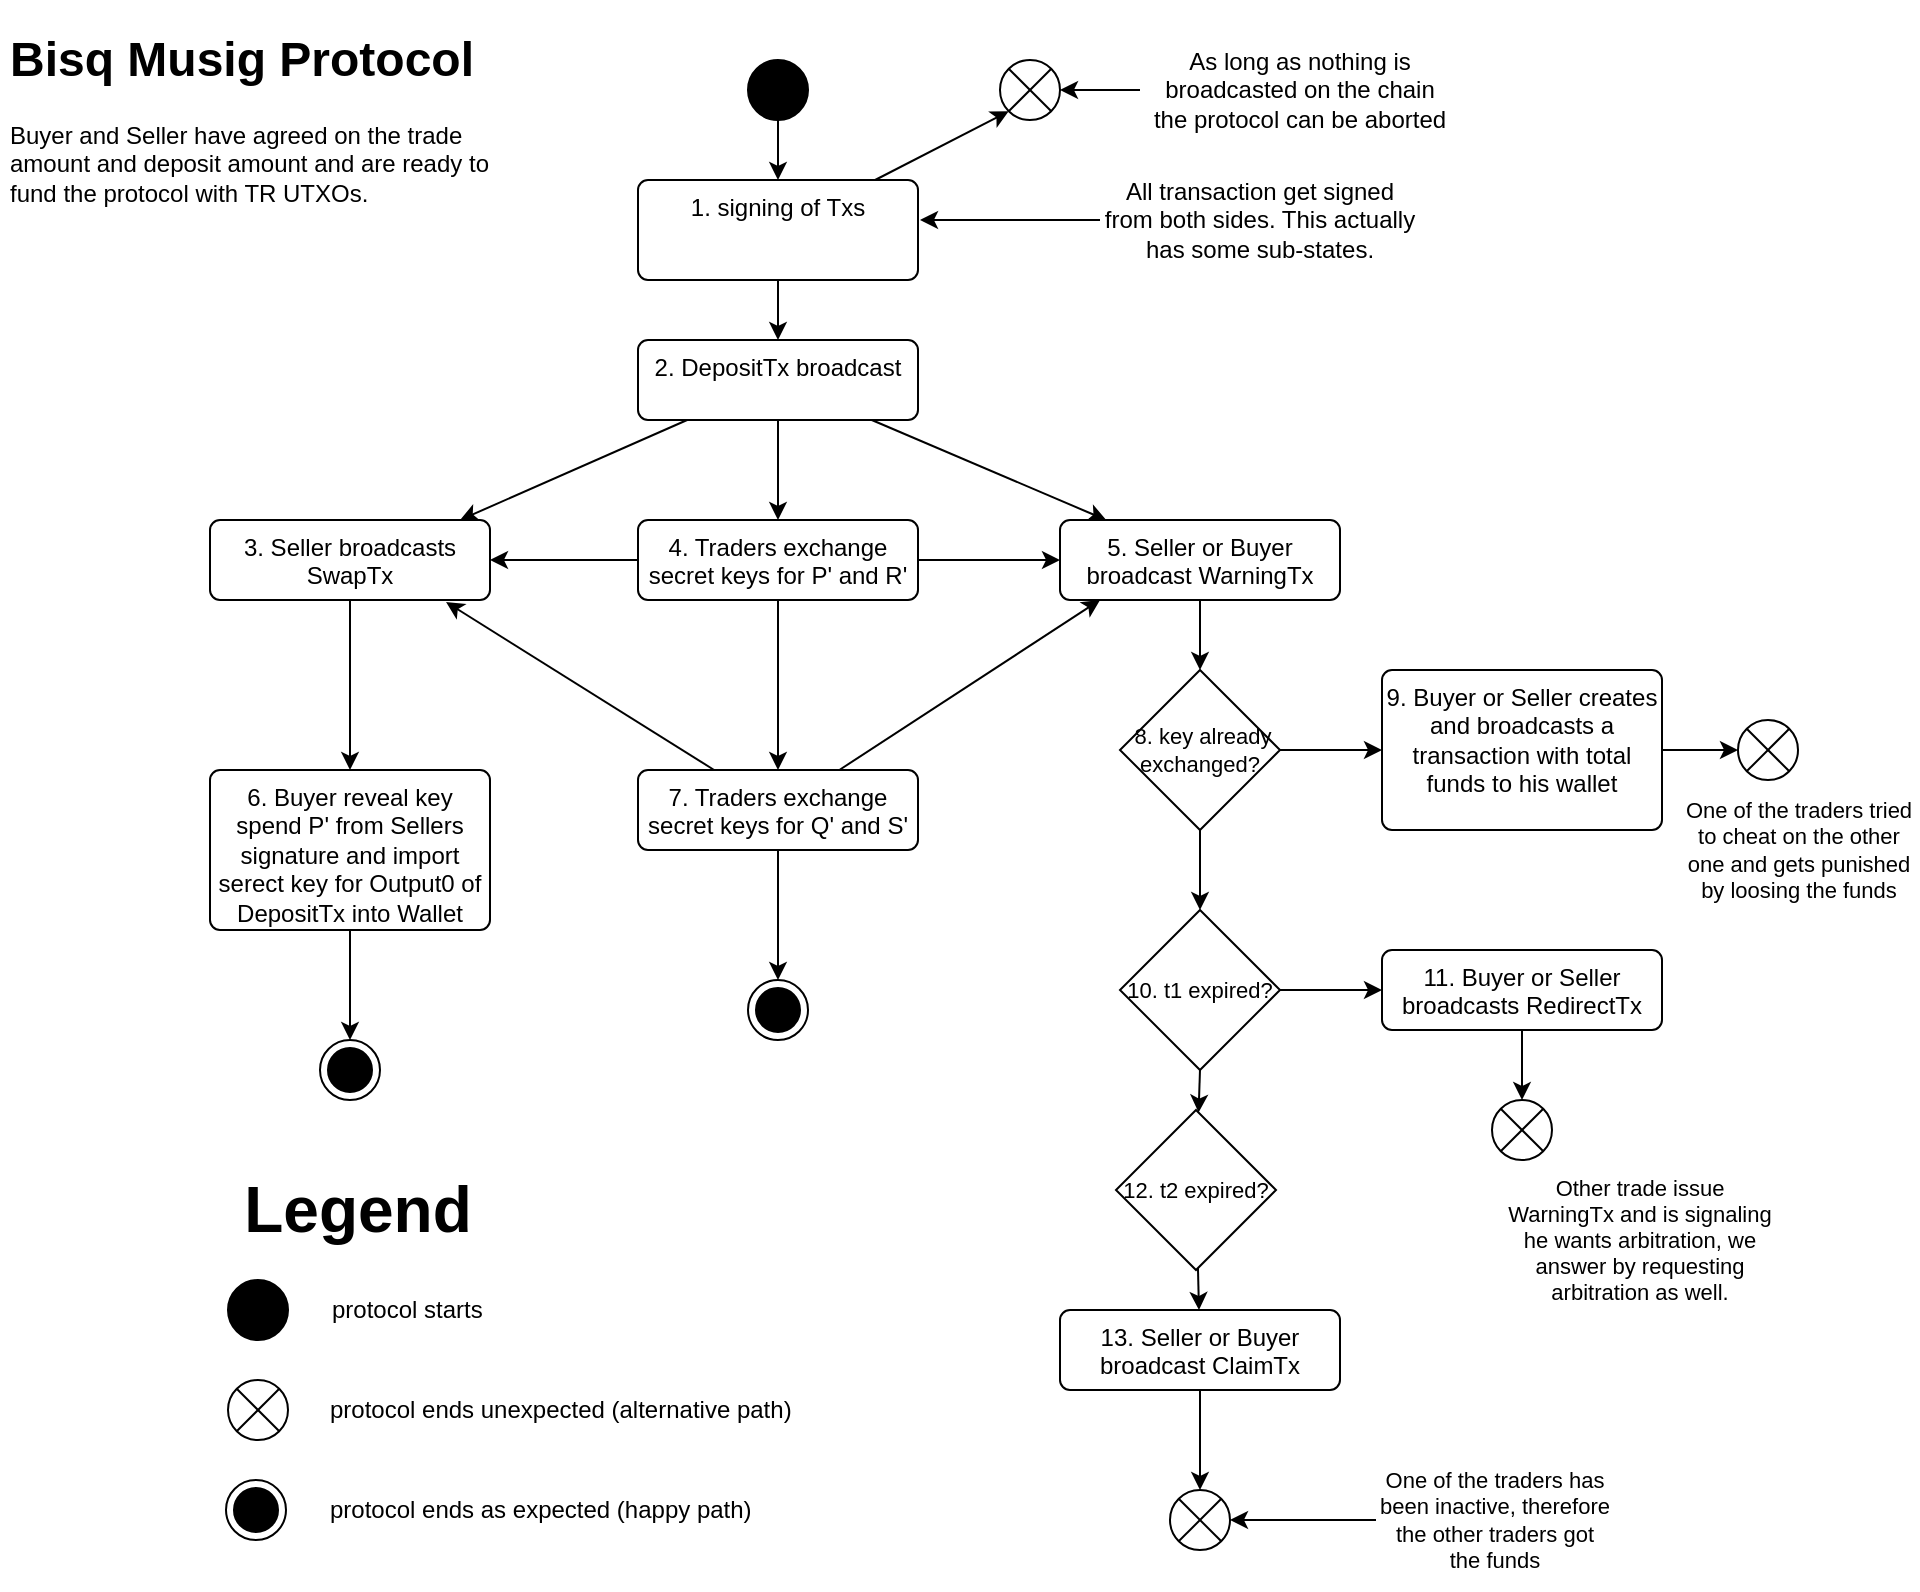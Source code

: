 <mxfile version="22.1.22" type="embed">
  <diagram id="23iRSUPoRavnBvh4doch" name="Page-1">
    <mxGraphModel dx="958" dy="800" grid="1" gridSize="10" guides="1" tooltips="1" connect="1" arrows="1" fold="1" page="1" pageScale="1" pageWidth="827" pageHeight="1169" background="#FFFFFF" math="0" shadow="0">
      <root>
        <mxCell id="0" />
        <mxCell id="1" parent="0" />
        <mxCell id="9" style="rounded=0;orthogonalLoop=1;jettySize=auto;html=1;" parent="1" source="2" target="4" edge="1">
          <mxGeometry relative="1" as="geometry" />
        </mxCell>
        <mxCell id="2" value="" style="ellipse;fillColor=strokeColor;html=1;" parent="1" vertex="1">
          <mxGeometry x="384" y="30" width="30" height="30" as="geometry" />
        </mxCell>
        <mxCell id="3" value="&lt;h1&gt;Bisq Musig Protocol&lt;/h1&gt;&lt;p&gt;Buyer and Seller have agreed on the trade amount and deposit amount and are ready to fund the protocol with TR UTXOs.&lt;/p&gt;" style="text;html=1;strokeColor=none;fillColor=none;spacing=5;spacingTop=-20;whiteSpace=wrap;overflow=hidden;rounded=0;" parent="1" vertex="1">
          <mxGeometry x="10" y="10" width="270" height="100" as="geometry" />
        </mxCell>
        <mxCell id="11" style="edgeStyle=none;shape=connector;rounded=0;orthogonalLoop=1;jettySize=auto;html=1;labelBackgroundColor=default;strokeColor=default;align=center;verticalAlign=middle;fontFamily=Helvetica;fontSize=11;fontColor=default;endArrow=classic;" parent="1" source="4" target="10" edge="1">
          <mxGeometry relative="1" as="geometry" />
        </mxCell>
        <mxCell id="4" value="1. signing of Txs" style="html=1;align=center;verticalAlign=top;rounded=1;absoluteArcSize=1;arcSize=10;dashed=0;whiteSpace=wrap;" parent="1" vertex="1">
          <mxGeometry x="329" y="90" width="140" height="50" as="geometry" />
        </mxCell>
        <mxCell id="8" style="edgeStyle=orthogonalEdgeStyle;rounded=0;orthogonalLoop=1;jettySize=auto;html=1;" parent="1" source="7" edge="1">
          <mxGeometry relative="1" as="geometry">
            <mxPoint x="470" y="110" as="targetPoint" />
          </mxGeometry>
        </mxCell>
        <mxCell id="7" value="All transaction get signed from both sides. This actually has some sub-states." style="text;html=1;strokeColor=none;fillColor=none;align=center;verticalAlign=middle;whiteSpace=wrap;rounded=0;" parent="1" vertex="1">
          <mxGeometry x="560" y="80" width="160" height="60" as="geometry" />
        </mxCell>
        <mxCell id="26" style="edgeStyle=none;shape=connector;rounded=0;orthogonalLoop=1;jettySize=auto;html=1;labelBackgroundColor=default;strokeColor=default;align=center;verticalAlign=middle;fontFamily=Helvetica;fontSize=11;fontColor=default;endArrow=classic;" parent="1" source="10" target="25" edge="1">
          <mxGeometry relative="1" as="geometry" />
        </mxCell>
        <mxCell id="31" style="edgeStyle=none;shape=connector;rounded=0;orthogonalLoop=1;jettySize=auto;html=1;labelBackgroundColor=default;strokeColor=default;align=center;verticalAlign=middle;fontFamily=Helvetica;fontSize=11;fontColor=default;endArrow=classic;" parent="1" source="10" target="30" edge="1">
          <mxGeometry relative="1" as="geometry" />
        </mxCell>
        <mxCell id="10" value="2. DepositTx broadcast" style="html=1;align=center;verticalAlign=top;rounded=1;absoluteArcSize=1;arcSize=10;dashed=0;whiteSpace=wrap;" parent="1" vertex="1">
          <mxGeometry x="329" y="170" width="140" height="40" as="geometry" />
        </mxCell>
        <mxCell id="12" value="" style="shape=sumEllipse;perimeter=ellipsePerimeter;html=1;backgroundOutline=1;fontFamily=Helvetica;fontSize=11;fontColor=default;" parent="1" vertex="1">
          <mxGeometry x="510" y="30" width="30" height="30" as="geometry" />
        </mxCell>
        <mxCell id="13" style="edgeStyle=none;shape=connector;rounded=0;orthogonalLoop=1;jettySize=auto;html=1;entryX=0;entryY=1;entryDx=0;entryDy=0;labelBackgroundColor=default;strokeColor=default;align=center;verticalAlign=middle;fontFamily=Helvetica;fontSize=11;fontColor=default;endArrow=classic;" parent="1" source="4" target="12" edge="1">
          <mxGeometry relative="1" as="geometry" />
        </mxCell>
        <mxCell id="18" style="edgeStyle=none;shape=connector;rounded=0;orthogonalLoop=1;jettySize=auto;html=1;entryX=1;entryY=0.5;entryDx=0;entryDy=0;labelBackgroundColor=default;strokeColor=default;align=center;verticalAlign=middle;fontFamily=Helvetica;fontSize=11;fontColor=default;endArrow=classic;" parent="1" source="17" target="12" edge="1">
          <mxGeometry relative="1" as="geometry" />
        </mxCell>
        <mxCell id="17" value="As long as nothing is broadcasted on the chain&lt;br&gt;the protocol can be aborted" style="text;html=1;strokeColor=none;fillColor=none;align=center;verticalAlign=middle;whiteSpace=wrap;rounded=0;" parent="1" vertex="1">
          <mxGeometry x="580" y="15" width="160" height="60" as="geometry" />
        </mxCell>
        <mxCell id="22" style="edgeStyle=none;shape=connector;rounded=0;orthogonalLoop=1;jettySize=auto;html=1;labelBackgroundColor=default;strokeColor=default;align=center;verticalAlign=middle;fontFamily=Helvetica;fontSize=11;fontColor=default;endArrow=classic;" parent="1" source="19" target="21" edge="1">
          <mxGeometry relative="1" as="geometry" />
        </mxCell>
        <mxCell id="19" value="3. Seller broadcasts SwapTx" style="html=1;align=center;verticalAlign=top;rounded=1;absoluteArcSize=1;arcSize=10;dashed=0;whiteSpace=wrap;" parent="1" vertex="1">
          <mxGeometry x="115" y="260" width="140" height="40" as="geometry" />
        </mxCell>
        <mxCell id="20" style="edgeStyle=none;shape=connector;rounded=0;orthogonalLoop=1;jettySize=auto;html=1;entryX=0.893;entryY=0;entryDx=0;entryDy=0;entryPerimeter=0;labelBackgroundColor=default;strokeColor=default;align=center;verticalAlign=middle;fontFamily=Helvetica;fontSize=11;fontColor=default;endArrow=classic;" parent="1" source="10" target="19" edge="1">
          <mxGeometry relative="1" as="geometry" />
        </mxCell>
        <mxCell id="24" style="edgeStyle=none;shape=connector;rounded=0;orthogonalLoop=1;jettySize=auto;html=1;labelBackgroundColor=default;strokeColor=default;align=center;verticalAlign=middle;fontFamily=Helvetica;fontSize=11;fontColor=default;endArrow=classic;entryX=0.5;entryY=0;entryDx=0;entryDy=0;" parent="1" source="21" target="27" edge="1">
          <mxGeometry relative="1" as="geometry">
            <mxPoint x="275" y="525" as="targetPoint" />
          </mxGeometry>
        </mxCell>
        <mxCell id="21" value="6. Buyer reveal key spend P&#39; from Sellers signature and import serect key for Output0 of DepositTx into Wallet" style="html=1;align=center;verticalAlign=top;rounded=1;absoluteArcSize=1;arcSize=10;dashed=0;whiteSpace=wrap;" parent="1" vertex="1">
          <mxGeometry x="115" y="385" width="140" height="80" as="geometry" />
        </mxCell>
        <mxCell id="29" style="edgeStyle=none;shape=connector;rounded=0;orthogonalLoop=1;jettySize=auto;html=1;labelBackgroundColor=default;strokeColor=default;align=center;verticalAlign=middle;fontFamily=Helvetica;fontSize=11;fontColor=default;endArrow=classic;exitX=0.5;exitY=1;exitDx=0;exitDy=0;" parent="1" source="66" target="39" edge="1">
          <mxGeometry relative="1" as="geometry">
            <mxPoint x="690" y="365" as="targetPoint" />
          </mxGeometry>
        </mxCell>
        <mxCell id="67" style="edgeStyle=orthogonalEdgeStyle;rounded=0;orthogonalLoop=1;jettySize=auto;html=1;" parent="1" source="25" target="66" edge="1">
          <mxGeometry relative="1" as="geometry" />
        </mxCell>
        <mxCell id="70" style="rounded=0;orthogonalLoop=1;jettySize=auto;html=1;entryX=0;entryY=0.5;entryDx=0;entryDy=0;" parent="1" source="25" target="30" edge="1">
          <mxGeometry relative="1" as="geometry" />
        </mxCell>
        <mxCell id="72" style="edgeStyle=none;shape=connector;rounded=0;orthogonalLoop=1;jettySize=auto;html=1;entryX=1;entryY=0.5;entryDx=0;entryDy=0;labelBackgroundColor=default;strokeColor=default;align=center;verticalAlign=middle;fontFamily=Helvetica;fontSize=11;fontColor=default;endArrow=classic;" parent="1" source="25" target="19" edge="1">
          <mxGeometry relative="1" as="geometry" />
        </mxCell>
        <mxCell id="25" value="4. Traders exchange secret keys for P&#39; and R&#39;" style="html=1;align=center;verticalAlign=top;rounded=1;absoluteArcSize=1;arcSize=10;dashed=0;whiteSpace=wrap;" parent="1" vertex="1">
          <mxGeometry x="329" y="260" width="140" height="40" as="geometry" />
        </mxCell>
        <mxCell id="27" value="" style="ellipse;html=1;shape=endState;fillColor=strokeColor;fontFamily=Helvetica;fontSize=11;fontColor=default;" parent="1" vertex="1">
          <mxGeometry x="170" y="520" width="30" height="30" as="geometry" />
        </mxCell>
        <mxCell id="51" value="" style="edgeStyle=none;shape=connector;rounded=0;orthogonalLoop=1;jettySize=auto;html=1;labelBackgroundColor=default;strokeColor=default;align=center;verticalAlign=middle;fontFamily=Helvetica;fontSize=11;fontColor=default;endArrow=classic;entryX=0.5;entryY=0;entryDx=0;entryDy=0;" parent="1" source="30" target="53" edge="1">
          <mxGeometry relative="1" as="geometry" />
        </mxCell>
        <mxCell id="30" value="5. Seller or Buyer broadcast WarningTx" style="html=1;align=center;verticalAlign=top;rounded=1;absoluteArcSize=1;arcSize=10;dashed=0;whiteSpace=wrap;" parent="1" vertex="1">
          <mxGeometry x="540" y="260" width="140" height="40" as="geometry" />
        </mxCell>
        <mxCell id="50" style="edgeStyle=none;shape=connector;rounded=0;orthogonalLoop=1;jettySize=auto;html=1;entryX=0.5;entryY=0;entryDx=0;entryDy=0;labelBackgroundColor=default;strokeColor=default;align=center;verticalAlign=middle;fontFamily=Helvetica;fontSize=11;fontColor=default;endArrow=classic;" parent="1" source="33" target="57" edge="1">
          <mxGeometry relative="1" as="geometry">
            <mxPoint x="610" y="745" as="targetPoint" />
          </mxGeometry>
        </mxCell>
        <mxCell id="33" value="13. Seller or Buyer broadcast ClaimTx" style="html=1;align=center;verticalAlign=top;rounded=1;absoluteArcSize=1;arcSize=10;dashed=0;whiteSpace=wrap;" parent="1" vertex="1">
          <mxGeometry x="540" y="655" width="140" height="40" as="geometry" />
        </mxCell>
        <mxCell id="38" style="edgeStyle=none;shape=connector;rounded=0;orthogonalLoop=1;jettySize=auto;html=1;labelBackgroundColor=default;strokeColor=default;align=center;verticalAlign=middle;fontFamily=Helvetica;fontSize=11;fontColor=default;endArrow=classic;exitX=1;exitY=0.5;exitDx=0;exitDy=0;" parent="1" source="53" target="37" edge="1">
          <mxGeometry relative="1" as="geometry" />
        </mxCell>
        <mxCell id="43" value="" style="edgeStyle=none;shape=connector;rounded=0;orthogonalLoop=1;jettySize=auto;html=1;labelBackgroundColor=default;strokeColor=default;align=center;verticalAlign=middle;fontFamily=Helvetica;fontSize=11;fontColor=default;endArrow=classic;exitX=0.5;exitY=1;exitDx=0;exitDy=0;entryX=0.5;entryY=0;entryDx=0;entryDy=0;" parent="1" source="53" target="54" edge="1">
          <mxGeometry relative="1" as="geometry" />
        </mxCell>
        <mxCell id="40" style="edgeStyle=none;shape=connector;rounded=0;orthogonalLoop=1;jettySize=auto;html=1;labelBackgroundColor=default;strokeColor=default;align=center;verticalAlign=middle;fontFamily=Helvetica;fontSize=11;fontColor=default;endArrow=classic;entryX=0;entryY=0.5;entryDx=0;entryDy=0;" parent="1" source="37" target="56" edge="1">
          <mxGeometry relative="1" as="geometry" />
        </mxCell>
        <mxCell id="37" value="9. Buyer or Seller creates and broadcasts a transaction with total funds to his wallet" style="html=1;align=center;verticalAlign=top;rounded=1;absoluteArcSize=1;arcSize=10;dashed=0;whiteSpace=wrap;" parent="1" vertex="1">
          <mxGeometry x="701" y="335" width="140" height="80" as="geometry" />
        </mxCell>
        <mxCell id="39" value="" style="ellipse;html=1;shape=endState;fillColor=strokeColor;fontFamily=Helvetica;fontSize=11;fontColor=default;" parent="1" vertex="1">
          <mxGeometry x="384" y="490" width="30" height="30" as="geometry" />
        </mxCell>
        <mxCell id="45" style="edgeStyle=none;shape=connector;rounded=0;orthogonalLoop=1;jettySize=auto;html=1;labelBackgroundColor=default;strokeColor=default;align=center;verticalAlign=middle;fontFamily=Helvetica;fontSize=11;fontColor=default;endArrow=classic;entryX=0.5;entryY=0;entryDx=0;entryDy=0;" parent="1" source="41" target="81" edge="1">
          <mxGeometry relative="1" as="geometry">
            <mxPoint x="770" y="560" as="targetPoint" />
          </mxGeometry>
        </mxCell>
        <mxCell id="41" value="11. Buyer or Seller broadcasts RedirectTx" style="html=1;align=center;verticalAlign=top;rounded=1;absoluteArcSize=1;arcSize=10;dashed=0;whiteSpace=wrap;" parent="1" vertex="1">
          <mxGeometry x="701" y="475" width="140" height="40" as="geometry" />
        </mxCell>
        <mxCell id="44" style="edgeStyle=none;shape=connector;rounded=0;orthogonalLoop=1;jettySize=auto;html=1;labelBackgroundColor=default;strokeColor=default;align=center;verticalAlign=middle;fontFamily=Helvetica;fontSize=11;fontColor=default;endArrow=classic;exitX=1;exitY=0.5;exitDx=0;exitDy=0;" parent="1" source="54" target="41" edge="1">
          <mxGeometry relative="1" as="geometry" />
        </mxCell>
        <mxCell id="55" value="" style="edgeStyle=none;shape=connector;rounded=0;orthogonalLoop=1;jettySize=auto;html=1;labelBackgroundColor=default;strokeColor=default;align=center;verticalAlign=middle;fontFamily=Helvetica;fontSize=11;fontColor=default;endArrow=classic;exitX=0.5;exitY=1;exitDx=0;exitDy=0;" parent="1" source="54" target="46" edge="1">
          <mxGeometry relative="1" as="geometry" />
        </mxCell>
        <mxCell id="48" style="edgeStyle=none;shape=connector;rounded=0;orthogonalLoop=1;jettySize=auto;html=1;labelBackgroundColor=default;strokeColor=default;align=center;verticalAlign=middle;fontFamily=Helvetica;fontSize=11;fontColor=default;endArrow=classic;" parent="1" source="46" target="33" edge="1">
          <mxGeometry relative="1" as="geometry" />
        </mxCell>
        <mxCell id="46" value="12. t2 expired?" style="rhombus;whiteSpace=wrap;html=1;fontSize=11;" parent="1" vertex="1">
          <mxGeometry x="568" y="555" width="80" height="80" as="geometry" />
        </mxCell>
        <mxCell id="53" value="&amp;nbsp;8. key already exchanged?" style="rhombus;whiteSpace=wrap;html=1;fontSize=11;" parent="1" vertex="1">
          <mxGeometry x="570" y="335" width="80" height="80" as="geometry" />
        </mxCell>
        <mxCell id="54" value="10. t1 expired?" style="rhombus;whiteSpace=wrap;html=1;fontSize=11;" parent="1" vertex="1">
          <mxGeometry x="570" y="455" width="80" height="80" as="geometry" />
        </mxCell>
        <mxCell id="56" value="" style="shape=sumEllipse;perimeter=ellipsePerimeter;html=1;backgroundOutline=1;fontFamily=Helvetica;fontSize=11;fontColor=default;" parent="1" vertex="1">
          <mxGeometry x="879" y="360" width="30" height="30" as="geometry" />
        </mxCell>
        <mxCell id="57" value="" style="shape=sumEllipse;perimeter=ellipsePerimeter;html=1;backgroundOutline=1;fontFamily=Helvetica;fontSize=11;fontColor=default;" parent="1" vertex="1">
          <mxGeometry x="595" y="745" width="30" height="30" as="geometry" />
        </mxCell>
        <mxCell id="71" style="rounded=0;orthogonalLoop=1;jettySize=auto;html=1;entryX=0.143;entryY=1;entryDx=0;entryDy=0;entryPerimeter=0;" parent="1" source="66" target="30" edge="1">
          <mxGeometry relative="1" as="geometry" />
        </mxCell>
        <mxCell id="66" value="7. Traders exchange secret keys for Q&#39; and S&#39;" style="html=1;align=center;verticalAlign=top;rounded=1;absoluteArcSize=1;arcSize=10;dashed=0;whiteSpace=wrap;" parent="1" vertex="1">
          <mxGeometry x="329" y="385" width="140" height="40" as="geometry" />
        </mxCell>
        <mxCell id="73" style="edgeStyle=none;shape=connector;rounded=0;orthogonalLoop=1;jettySize=auto;html=1;entryX=0.843;entryY=1.025;entryDx=0;entryDy=0;entryPerimeter=0;labelBackgroundColor=default;strokeColor=default;align=center;verticalAlign=middle;fontFamily=Helvetica;fontSize=11;fontColor=default;endArrow=classic;" parent="1" source="66" target="19" edge="1">
          <mxGeometry relative="1" as="geometry" />
        </mxCell>
        <mxCell id="77" value="" style="group;rotation=180;" parent="1" vertex="1" connectable="0">
          <mxGeometry x="123" y="590" width="291" height="180" as="geometry" />
        </mxCell>
        <mxCell id="60" value="" style="shape=sumEllipse;perimeter=ellipsePerimeter;html=1;backgroundOutline=1;fontFamily=Helvetica;fontSize=11;fontColor=default;" parent="77" vertex="1">
          <mxGeometry x="1" y="100" width="30" height="30" as="geometry" />
        </mxCell>
        <mxCell id="61" value="Legend" style="text;html=1;strokeColor=none;fillColor=none;align=center;verticalAlign=middle;whiteSpace=wrap;rounded=0;fontSize=32;fontStyle=1" parent="77" vertex="1">
          <mxGeometry x="1" width="130" height="30" as="geometry" />
        </mxCell>
        <mxCell id="62" value="protocol starts" style="text;html=1;strokeColor=none;fillColor=none;align=left;verticalAlign=middle;whiteSpace=wrap;rounded=0;" parent="77" vertex="1">
          <mxGeometry x="51" y="50" width="240" height="30" as="geometry" />
        </mxCell>
        <mxCell id="63" value="protocol ends unexpected (alternative path)" style="text;html=1;strokeColor=none;fillColor=none;align=left;verticalAlign=middle;whiteSpace=wrap;rounded=0;" parent="77" vertex="1">
          <mxGeometry x="50" y="100" width="240" height="30" as="geometry" />
        </mxCell>
        <mxCell id="74" value="" style="ellipse;fillColor=strokeColor;html=1;" parent="77" vertex="1">
          <mxGeometry x="1" y="50" width="30" height="30" as="geometry" />
        </mxCell>
        <mxCell id="75" value="" style="ellipse;html=1;shape=endState;fillColor=strokeColor;fontFamily=Helvetica;fontSize=11;fontColor=default;" parent="77" vertex="1">
          <mxGeometry y="150" width="30" height="30" as="geometry" />
        </mxCell>
        <mxCell id="76" value="protocol ends as expected (happy path)" style="text;html=1;strokeColor=none;fillColor=none;align=left;verticalAlign=middle;whiteSpace=wrap;rounded=0;" parent="77" vertex="1">
          <mxGeometry x="50" y="150" width="240" height="30" as="geometry" />
        </mxCell>
        <mxCell id="79" style="edgeStyle=none;shape=connector;rounded=0;orthogonalLoop=1;jettySize=auto;html=1;entryX=1;entryY=0.5;entryDx=0;entryDy=0;labelBackgroundColor=default;strokeColor=default;align=center;verticalAlign=middle;fontFamily=Helvetica;fontSize=11;fontColor=default;endArrow=classic;" parent="1" source="78" target="57" edge="1">
          <mxGeometry relative="1" as="geometry" />
        </mxCell>
        <mxCell id="78" value="One of the traders has been inactive, therefore the other traders got the funds" style="text;html=1;strokeColor=none;fillColor=none;align=center;verticalAlign=middle;whiteSpace=wrap;rounded=0;fontSize=11;fontFamily=Helvetica;fontColor=default;" parent="1" vertex="1">
          <mxGeometry x="698" y="725" width="119" height="70" as="geometry" />
        </mxCell>
        <mxCell id="80" value="Other trade issue WarningTx and is signaling he wants arbitration, we answer by requesting arbitration as well." style="text;html=1;strokeColor=none;fillColor=none;align=center;verticalAlign=middle;whiteSpace=wrap;rounded=0;fontSize=11;fontFamily=Helvetica;fontColor=default;" parent="1" vertex="1">
          <mxGeometry x="760" y="580" width="140" height="80" as="geometry" />
        </mxCell>
        <mxCell id="81" value="" style="shape=sumEllipse;perimeter=ellipsePerimeter;html=1;backgroundOutline=1;fontFamily=Helvetica;fontSize=11;fontColor=default;" parent="1" vertex="1">
          <mxGeometry x="756" y="550" width="30" height="30" as="geometry" />
        </mxCell>
        <mxCell id="82" value="One of the traders tried to cheat on the other one and gets punished by loosing the funds" style="text;html=1;strokeColor=none;fillColor=none;align=center;verticalAlign=middle;whiteSpace=wrap;rounded=0;fontSize=11;fontFamily=Helvetica;fontColor=default;" parent="1" vertex="1">
          <mxGeometry x="850" y="390" width="119" height="70" as="geometry" />
        </mxCell>
      </root>
    </mxGraphModel>
  </diagram>
</mxfile>
